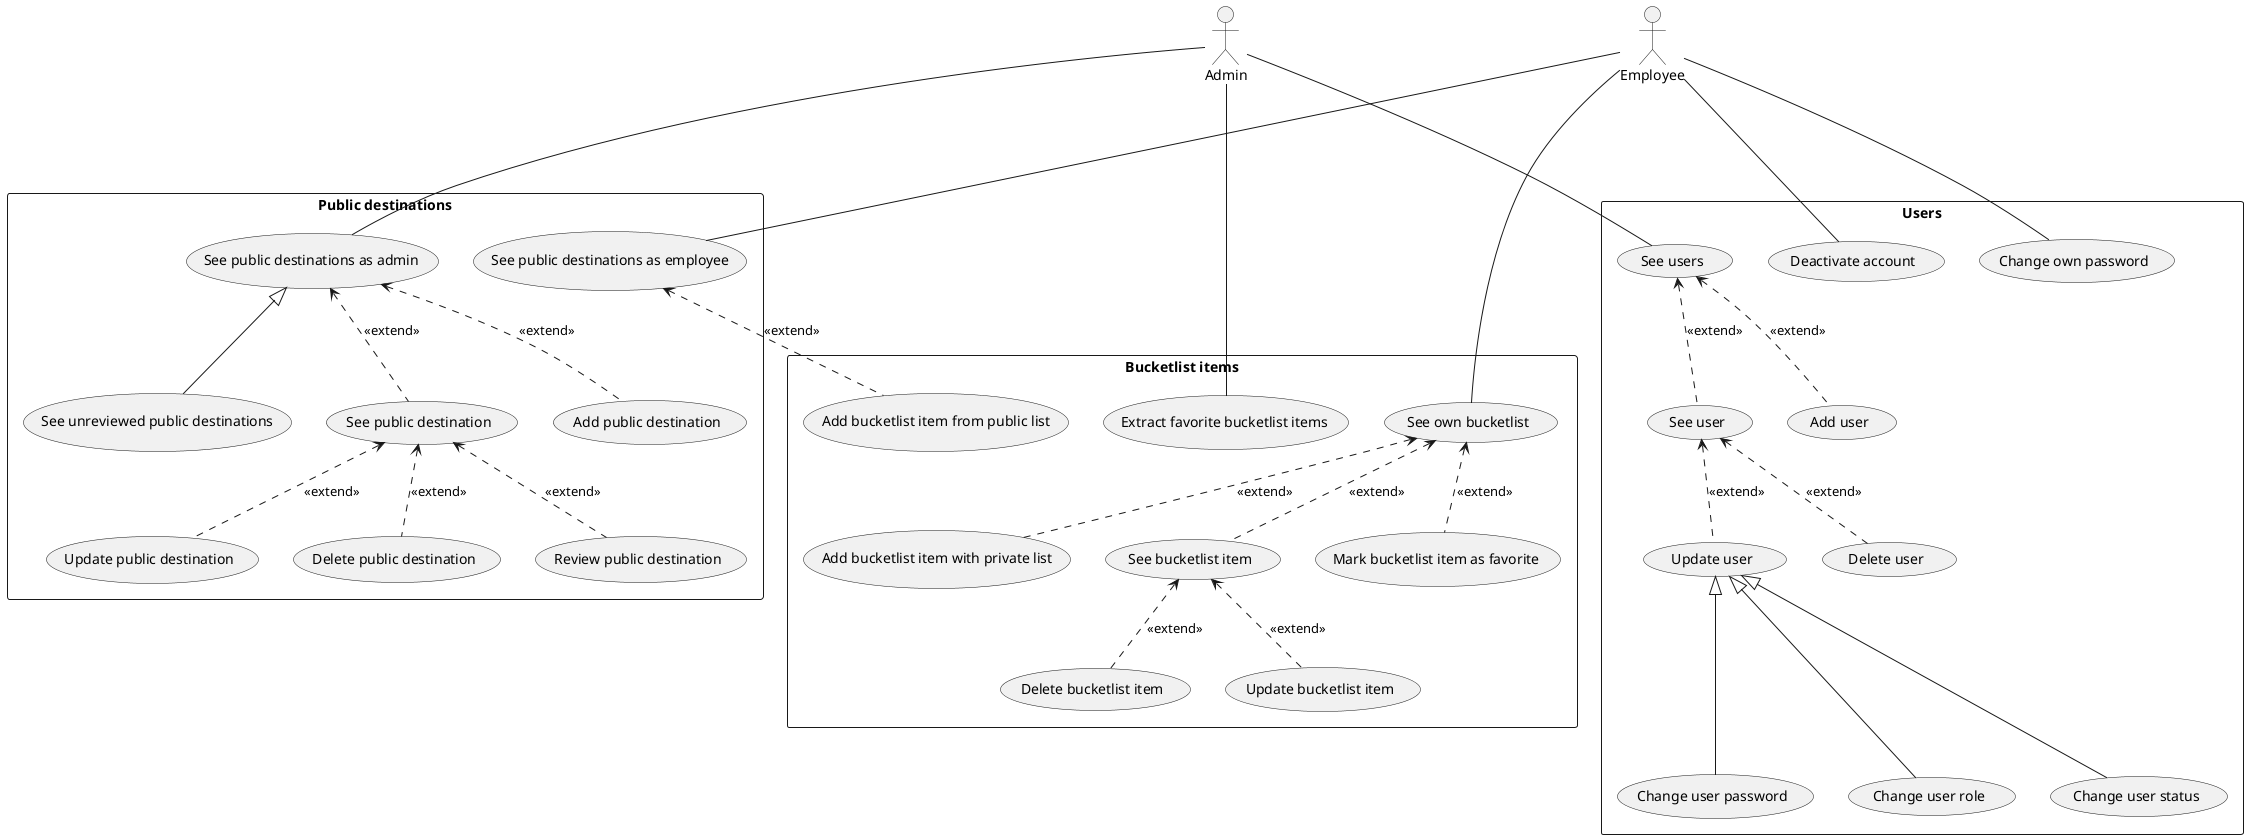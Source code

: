 /' 
3 entities, User, Destination, BucketlistItem

The admin manages users.(User management)
  -> Update password.(generalizes update user usecase)
  -> Add user.
  -> Delete user.
  -> Change user role.(generalizes update use usecase)
  -> See users.
  -> See user.

The admin manages public destinations.
  -> See public destinations.
  -> See public destination.
  -> Add destination.(automatically reviewed).
  -> Update destination.
  -> Delete destination.
  -> Review destination.

The user manages his own bucket list.
  -> Add bucket list item from public list.
  -> Add bucket list item from private list.(This also adds a public destination)
  -> Delete bucket list item.
  -> Update bucket list item.(Only the fields which are not in the underlying destination)
  -> See own bucketlist.
  -> Mark destination as favorite(only if it is reviewed).
  -> Change password(required first time after admin reset - optional, let the user be stupid)

The admin should have a way of getting the favorite bucketlist item for each user.
  -> In case a user has not selected a favorite bucketlist item, a random one is selected.
'/ 

@startuml

actor Admin
actor Employee

rectangle "Users" {
  Admin -- (See users)
  (See users) <.. (See user): <<extend>>
  (See users) <.. (Add user): <<extend>>
  (See user) <.. (Update user): <<extend>>
  (Update user) <|--- (Change user password)
  (Update user) <|--- (Change user role)
  (Update user) <|--- (Change user status)
  (See user) <.. (Delete user): <<extend>>
  Employee --- (Change own password)
  Employee --- (Deactivate account)
}

rectangle "Public destinations" {
  Admin --- (See public destinations as admin)
  (See public destinations as admin) <|-- (See unreviewed public destinations)
  (See public destinations as admin) <.. (See public destination): <<extend>>
  (See public destinations as admin) <.. (Add public destination): <<extend>>
  (See public destination) <.. (Update public destination): <<extend>>
  (See public destination) <.. (Delete public destination): <<extend>>
  (See public destination) <.. (Review public destination): <<extend>>
  Employee --- (See public destinations as employee)
}

rectangle "Bucketlist items" {
    (See public destinations as employee) <.. (Add bucketlist item from public list): <<extend>>
    Employee -- (See own bucketlist)
    (See own bucketlist) <.. (Add bucketlist item with private list): <<extend>>
    (See own bucketlist) <.. (See bucketlist item): <<extend>>
    (See bucketlist item) <.. (Update bucketlist item): <<extend>>
    (See bucketlist item) <.. (Delete bucketlist item): <<extend>>
    (See own bucketlist) <.. (Mark bucketlist item as favorite): <<extend>>
    Admin --- (Extract favorite bucketlist items)
}

@enduml
